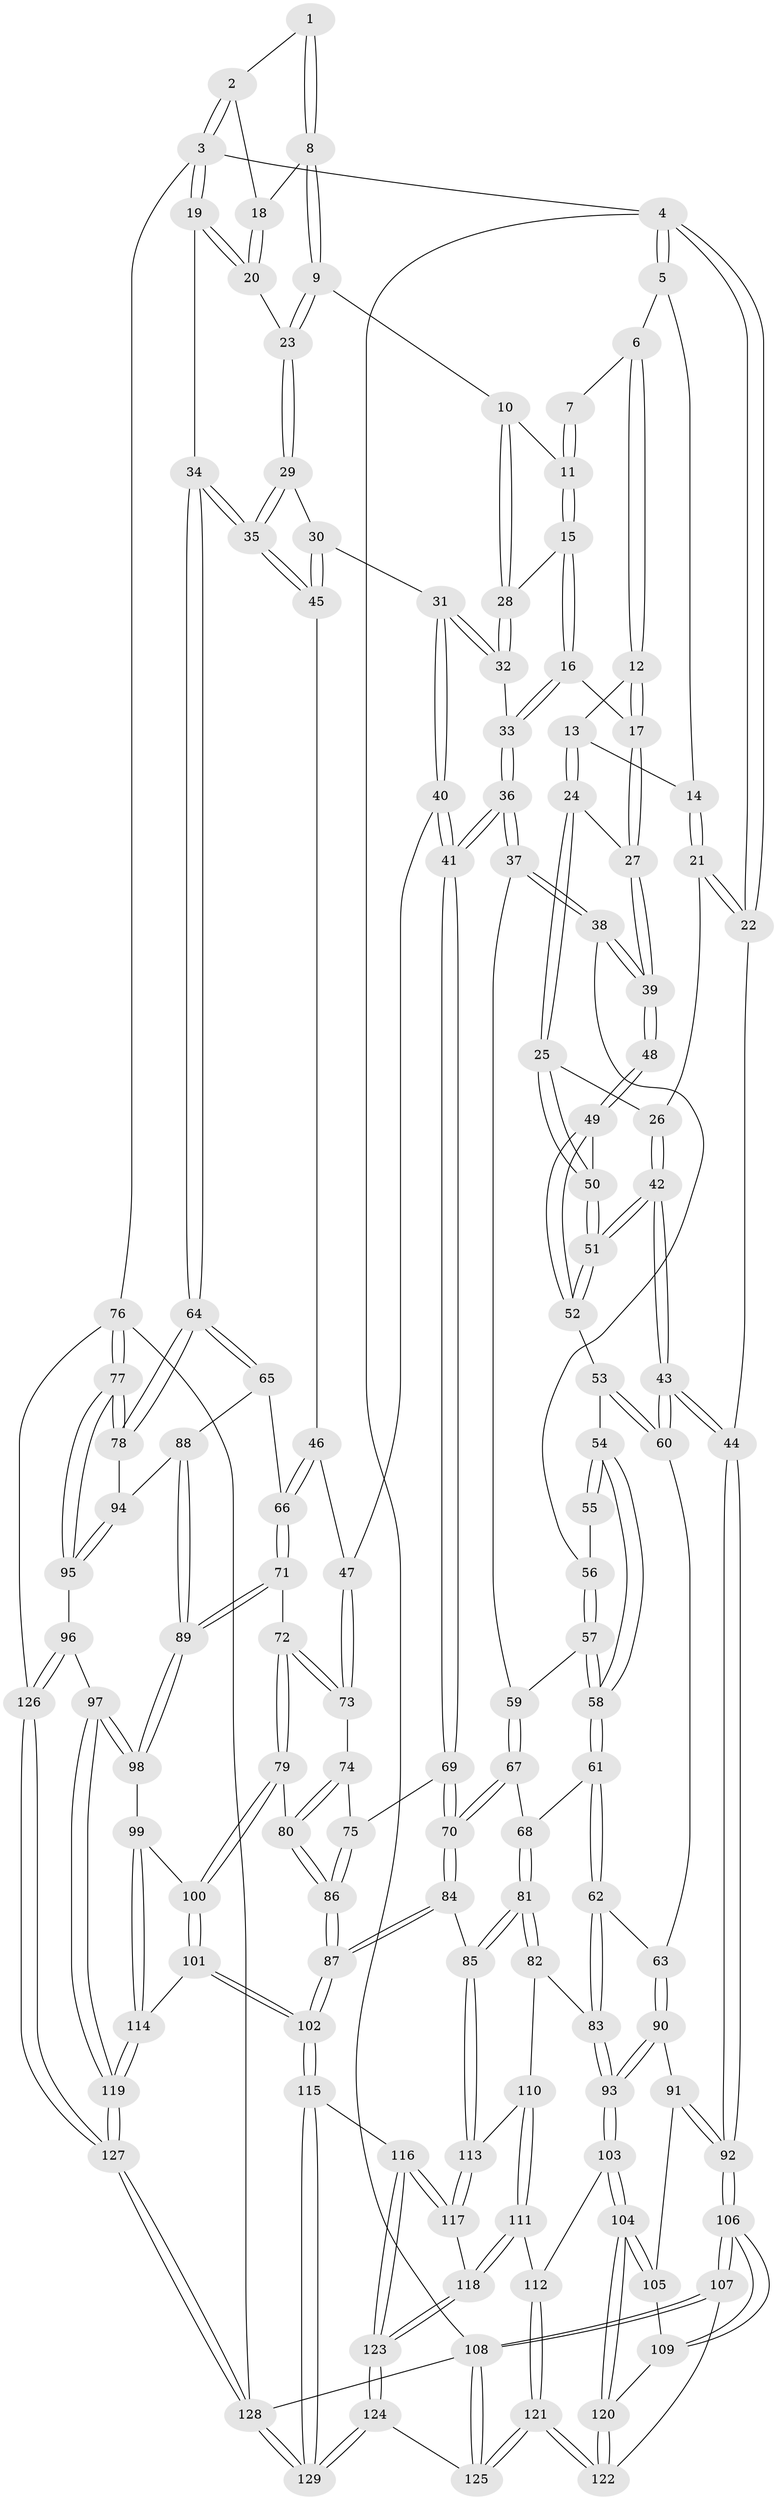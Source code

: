 // coarse degree distribution, {4: 0.5657894736842105, 5: 0.25, 6: 0.05263157894736842, 2: 0.013157894736842105, 3: 0.10526315789473684, 7: 0.013157894736842105}
// Generated by graph-tools (version 1.1) at 2025/24/03/03/25 07:24:34]
// undirected, 129 vertices, 319 edges
graph export_dot {
graph [start="1"]
  node [color=gray90,style=filled];
  1 [pos="+0.6909586928082491+0"];
  2 [pos="+0.8942248349619532+0"];
  3 [pos="+1+0"];
  4 [pos="+0+0"];
  5 [pos="+0.034099242748725805+0"];
  6 [pos="+0.2777952870586672+0"];
  7 [pos="+0.5276681819153651+0"];
  8 [pos="+0.6713992636281442+0.0755840943310807"];
  9 [pos="+0.6678079951734495+0.09116946926766867"];
  10 [pos="+0.6147113718719616+0.1167705730601593"];
  11 [pos="+0.5185291298334168+0"];
  12 [pos="+0.27799937515879225+0"];
  13 [pos="+0.20508857299381617+0.0900017923135992"];
  14 [pos="+0.09658601692756619+0.06767024013886018"];
  15 [pos="+0.4803782898372291+0.108916436898784"];
  16 [pos="+0.41925121903783685+0.1768678203010055"];
  17 [pos="+0.39927612236561477+0.17965776012837611"];
  18 [pos="+0.7737011095789014+0.07140267757372122"];
  19 [pos="+1+0"];
  20 [pos="+0.7793224353397326+0.13096632256766927"];
  21 [pos="+0.03913189329794183+0.13959589590300897"];
  22 [pos="+0+0.06763803517856778"];
  23 [pos="+0.7608152600457052+0.1883977657236884"];
  24 [pos="+0.21792540793582243+0.2147075990317951"];
  25 [pos="+0.1937503562933122+0.22980158064546438"];
  26 [pos="+0.14760804010012352+0.22528381809086745"];
  27 [pos="+0.34276799395266505+0.2236152020212091"];
  28 [pos="+0.6094722033825879+0.12222926350894606"];
  29 [pos="+0.7694818869062318+0.21742336348358113"];
  30 [pos="+0.7517601961939107+0.23582517375932813"];
  31 [pos="+0.7091007092779238+0.25907726721292"];
  32 [pos="+0.6039828814670226+0.18718640637956693"];
  33 [pos="+0.5163974761848096+0.23802626879263553"];
  34 [pos="+1+0.23111258319429054"];
  35 [pos="+1+0.23724534726753885"];
  36 [pos="+0.5853032652250535+0.39750064851569605"];
  37 [pos="+0.4391959012257316+0.39695534151151723"];
  38 [pos="+0.3744474913235277+0.341437685521599"];
  39 [pos="+0.36774532234689594+0.3329663890551338"];
  40 [pos="+0.6133924340996183+0.39632855668727135"];
  41 [pos="+0.5906314325667921+0.4006731914117121"];
  42 [pos="+0+0.39810295556725955"];
  43 [pos="+0+0.4386172425575916"];
  44 [pos="+0+0.4385709192363542"];
  45 [pos="+0.8165531608285347+0.4052813607122345"];
  46 [pos="+0.7982351152719097+0.429641226411375"];
  47 [pos="+0.6823872332809512+0.4321037152842061"];
  48 [pos="+0.31110572276323334+0.3733749997269332"];
  49 [pos="+0.18834126362202638+0.35345338987157576"];
  50 [pos="+0.18604967366287106+0.3328463560446685"];
  51 [pos="+0+0.39238300345170274"];
  52 [pos="+0.18537469476172938+0.38504917791092175"];
  53 [pos="+0.1873416111661751+0.3989393071293044"];
  54 [pos="+0.25092170272492226+0.43578807974281425"];
  55 [pos="+0.2972057493341138+0.39540528215632126"];
  56 [pos="+0.32726118211438+0.44680854927217295"];
  57 [pos="+0.32642391595463255+0.4546203418666698"];
  58 [pos="+0.2798197378335394+0.48968493132058455"];
  59 [pos="+0.40440835238092454+0.464203438544717"];
  60 [pos="+0.09399682337112941+0.5429474943168165"];
  61 [pos="+0.2772530400475051+0.5368375899458007"];
  62 [pos="+0.18372364012256157+0.5801404338116831"];
  63 [pos="+0.10098741026403714+0.5504251849627698"];
  64 [pos="+1+0.40813236709967643"];
  65 [pos="+0.8992464738487534+0.5500280755232507"];
  66 [pos="+0.8642598017330547+0.5577310588021305"];
  67 [pos="+0.40328930501678373+0.49401338638491843"];
  68 [pos="+0.29430263681338825+0.5445868923551869"];
  69 [pos="+0.5868804165312431+0.4148153906180981"];
  70 [pos="+0.450659569428114+0.5647684681512919"];
  71 [pos="+0.8298404827268934+0.59806088685774"];
  72 [pos="+0.7784353177088269+0.5891143429291931"];
  73 [pos="+0.7205932943455736+0.5532518752673301"];
  74 [pos="+0.6921549489871472+0.5688051607257845"];
  75 [pos="+0.594998197427638+0.5628985909009568"];
  76 [pos="+1+0.8925496970722425"];
  77 [pos="+1+0.796770713175416"];
  78 [pos="+1+0.5982018473271303"];
  79 [pos="+0.6769803814087247+0.6650931930536683"];
  80 [pos="+0.6552510251578619+0.6576151350484271"];
  81 [pos="+0.4150483588497312+0.6830789122409247"];
  82 [pos="+0.27332688825388624+0.7060489049106443"];
  83 [pos="+0.22719907211319781+0.692924694149511"];
  84 [pos="+0.44741666206227104+0.6895753382234105"];
  85 [pos="+0.4264404366843635+0.6863389872948245"];
  86 [pos="+0.5616590701166948+0.6596552305090573"];
  87 [pos="+0.485738106760131+0.7180119834337796"];
  88 [pos="+0.9647661544094721+0.6578169882633811"];
  89 [pos="+0.8325645541129847+0.6611897963791555"];
  90 [pos="+0.08078430807743431+0.6625109003591638"];
  91 [pos="+0.047978669094086344+0.6916720727719943"];
  92 [pos="+0+0.6554884831161342"];
  93 [pos="+0.1541704827930471+0.7643679141818714"];
  94 [pos="+0.9663747538066574+0.6595085172362822"];
  95 [pos="+0.9246993153785134+0.7798950735037801"];
  96 [pos="+0.9037819452148155+0.7851985925374546"];
  97 [pos="+0.8785194162124705+0.7855516597758417"];
  98 [pos="+0.8296788963034987+0.73793611668918"];
  99 [pos="+0.8071921990637934+0.7410530565948297"];
  100 [pos="+0.7236483089552529+0.7210327711067006"];
  101 [pos="+0.608087147974634+0.8099003760841442"];
  102 [pos="+0.5038544661497245+0.7877049424678517"];
  103 [pos="+0.14186713662715764+0.7999059819427886"];
  104 [pos="+0.12146265610265862+0.8077795269956163"];
  105 [pos="+0.04460504000511749+0.7263600682527392"];
  106 [pos="+0+0.7944703978762633"];
  107 [pos="+0+0.9311552619864203"];
  108 [pos="+0+1"];
  109 [pos="+0+0.7908766268742092"];
  110 [pos="+0.27319061509352377+0.7728359772901682"];
  111 [pos="+0.20936861997944534+0.8289934994899669"];
  112 [pos="+0.14914840132822424+0.8056284534404423"];
  113 [pos="+0.2982242607120789+0.8169780643589145"];
  114 [pos="+0.6821311004829913+0.8590357410682341"];
  115 [pos="+0.49295113471304364+0.8173651546949816"];
  116 [pos="+0.4027101828594995+0.908379638603011"];
  117 [pos="+0.2981778567743863+0.8261099582270971"];
  118 [pos="+0.23811822437110144+0.8523649824877457"];
  119 [pos="+0.7802280738162072+1"];
  120 [pos="+0.09400721837691357+0.828472797538598"];
  121 [pos="+0.2529153313409754+1"];
  122 [pos="+0.06819414368297161+0.9215226541063392"];
  123 [pos="+0.29402632985460614+1"];
  124 [pos="+0.272156750749275+1"];
  125 [pos="+0.2549655379909322+1"];
  126 [pos="+0.9713243807988329+0.9172965534187367"];
  127 [pos="+0.7820581009069726+1"];
  128 [pos="+0.7662565561461375+1"];
  129 [pos="+0.7249779123151159+1"];
  1 -- 2;
  1 -- 8;
  1 -- 8;
  2 -- 3;
  2 -- 3;
  2 -- 18;
  3 -- 4;
  3 -- 19;
  3 -- 19;
  3 -- 76;
  4 -- 5;
  4 -- 5;
  4 -- 22;
  4 -- 22;
  4 -- 108;
  5 -- 6;
  5 -- 14;
  6 -- 7;
  6 -- 12;
  6 -- 12;
  7 -- 11;
  7 -- 11;
  8 -- 9;
  8 -- 9;
  8 -- 18;
  9 -- 10;
  9 -- 23;
  9 -- 23;
  10 -- 11;
  10 -- 28;
  10 -- 28;
  11 -- 15;
  11 -- 15;
  12 -- 13;
  12 -- 17;
  12 -- 17;
  13 -- 14;
  13 -- 24;
  13 -- 24;
  14 -- 21;
  14 -- 21;
  15 -- 16;
  15 -- 16;
  15 -- 28;
  16 -- 17;
  16 -- 33;
  16 -- 33;
  17 -- 27;
  17 -- 27;
  18 -- 20;
  18 -- 20;
  19 -- 20;
  19 -- 20;
  19 -- 34;
  20 -- 23;
  21 -- 22;
  21 -- 22;
  21 -- 26;
  22 -- 44;
  23 -- 29;
  23 -- 29;
  24 -- 25;
  24 -- 25;
  24 -- 27;
  25 -- 26;
  25 -- 50;
  25 -- 50;
  26 -- 42;
  26 -- 42;
  27 -- 39;
  27 -- 39;
  28 -- 32;
  28 -- 32;
  29 -- 30;
  29 -- 35;
  29 -- 35;
  30 -- 31;
  30 -- 45;
  30 -- 45;
  31 -- 32;
  31 -- 32;
  31 -- 40;
  31 -- 40;
  32 -- 33;
  33 -- 36;
  33 -- 36;
  34 -- 35;
  34 -- 35;
  34 -- 64;
  34 -- 64;
  35 -- 45;
  35 -- 45;
  36 -- 37;
  36 -- 37;
  36 -- 41;
  36 -- 41;
  37 -- 38;
  37 -- 38;
  37 -- 59;
  38 -- 39;
  38 -- 39;
  38 -- 56;
  39 -- 48;
  39 -- 48;
  40 -- 41;
  40 -- 41;
  40 -- 47;
  41 -- 69;
  41 -- 69;
  42 -- 43;
  42 -- 43;
  42 -- 51;
  42 -- 51;
  43 -- 44;
  43 -- 44;
  43 -- 60;
  43 -- 60;
  44 -- 92;
  44 -- 92;
  45 -- 46;
  46 -- 47;
  46 -- 66;
  46 -- 66;
  47 -- 73;
  47 -- 73;
  48 -- 49;
  48 -- 49;
  49 -- 50;
  49 -- 52;
  49 -- 52;
  50 -- 51;
  50 -- 51;
  51 -- 52;
  51 -- 52;
  52 -- 53;
  53 -- 54;
  53 -- 60;
  53 -- 60;
  54 -- 55;
  54 -- 55;
  54 -- 58;
  54 -- 58;
  55 -- 56;
  56 -- 57;
  56 -- 57;
  57 -- 58;
  57 -- 58;
  57 -- 59;
  58 -- 61;
  58 -- 61;
  59 -- 67;
  59 -- 67;
  60 -- 63;
  61 -- 62;
  61 -- 62;
  61 -- 68;
  62 -- 63;
  62 -- 83;
  62 -- 83;
  63 -- 90;
  63 -- 90;
  64 -- 65;
  64 -- 65;
  64 -- 78;
  64 -- 78;
  65 -- 66;
  65 -- 88;
  66 -- 71;
  66 -- 71;
  67 -- 68;
  67 -- 70;
  67 -- 70;
  68 -- 81;
  68 -- 81;
  69 -- 70;
  69 -- 70;
  69 -- 75;
  70 -- 84;
  70 -- 84;
  71 -- 72;
  71 -- 89;
  71 -- 89;
  72 -- 73;
  72 -- 73;
  72 -- 79;
  72 -- 79;
  73 -- 74;
  74 -- 75;
  74 -- 80;
  74 -- 80;
  75 -- 86;
  75 -- 86;
  76 -- 77;
  76 -- 77;
  76 -- 126;
  76 -- 128;
  77 -- 78;
  77 -- 78;
  77 -- 95;
  77 -- 95;
  78 -- 94;
  79 -- 80;
  79 -- 100;
  79 -- 100;
  80 -- 86;
  80 -- 86;
  81 -- 82;
  81 -- 82;
  81 -- 85;
  81 -- 85;
  82 -- 83;
  82 -- 110;
  83 -- 93;
  83 -- 93;
  84 -- 85;
  84 -- 87;
  84 -- 87;
  85 -- 113;
  85 -- 113;
  86 -- 87;
  86 -- 87;
  87 -- 102;
  87 -- 102;
  88 -- 89;
  88 -- 89;
  88 -- 94;
  89 -- 98;
  89 -- 98;
  90 -- 91;
  90 -- 93;
  90 -- 93;
  91 -- 92;
  91 -- 92;
  91 -- 105;
  92 -- 106;
  92 -- 106;
  93 -- 103;
  93 -- 103;
  94 -- 95;
  94 -- 95;
  95 -- 96;
  96 -- 97;
  96 -- 126;
  96 -- 126;
  97 -- 98;
  97 -- 98;
  97 -- 119;
  97 -- 119;
  98 -- 99;
  99 -- 100;
  99 -- 114;
  99 -- 114;
  100 -- 101;
  100 -- 101;
  101 -- 102;
  101 -- 102;
  101 -- 114;
  102 -- 115;
  102 -- 115;
  103 -- 104;
  103 -- 104;
  103 -- 112;
  104 -- 105;
  104 -- 105;
  104 -- 120;
  104 -- 120;
  105 -- 109;
  106 -- 107;
  106 -- 107;
  106 -- 109;
  106 -- 109;
  107 -- 108;
  107 -- 108;
  107 -- 122;
  108 -- 125;
  108 -- 125;
  108 -- 128;
  109 -- 120;
  110 -- 111;
  110 -- 111;
  110 -- 113;
  111 -- 112;
  111 -- 118;
  111 -- 118;
  112 -- 121;
  112 -- 121;
  113 -- 117;
  113 -- 117;
  114 -- 119;
  114 -- 119;
  115 -- 116;
  115 -- 129;
  115 -- 129;
  116 -- 117;
  116 -- 117;
  116 -- 123;
  116 -- 123;
  117 -- 118;
  118 -- 123;
  118 -- 123;
  119 -- 127;
  119 -- 127;
  120 -- 122;
  120 -- 122;
  121 -- 122;
  121 -- 122;
  121 -- 125;
  121 -- 125;
  123 -- 124;
  123 -- 124;
  124 -- 125;
  124 -- 129;
  124 -- 129;
  126 -- 127;
  126 -- 127;
  127 -- 128;
  127 -- 128;
  128 -- 129;
  128 -- 129;
}
